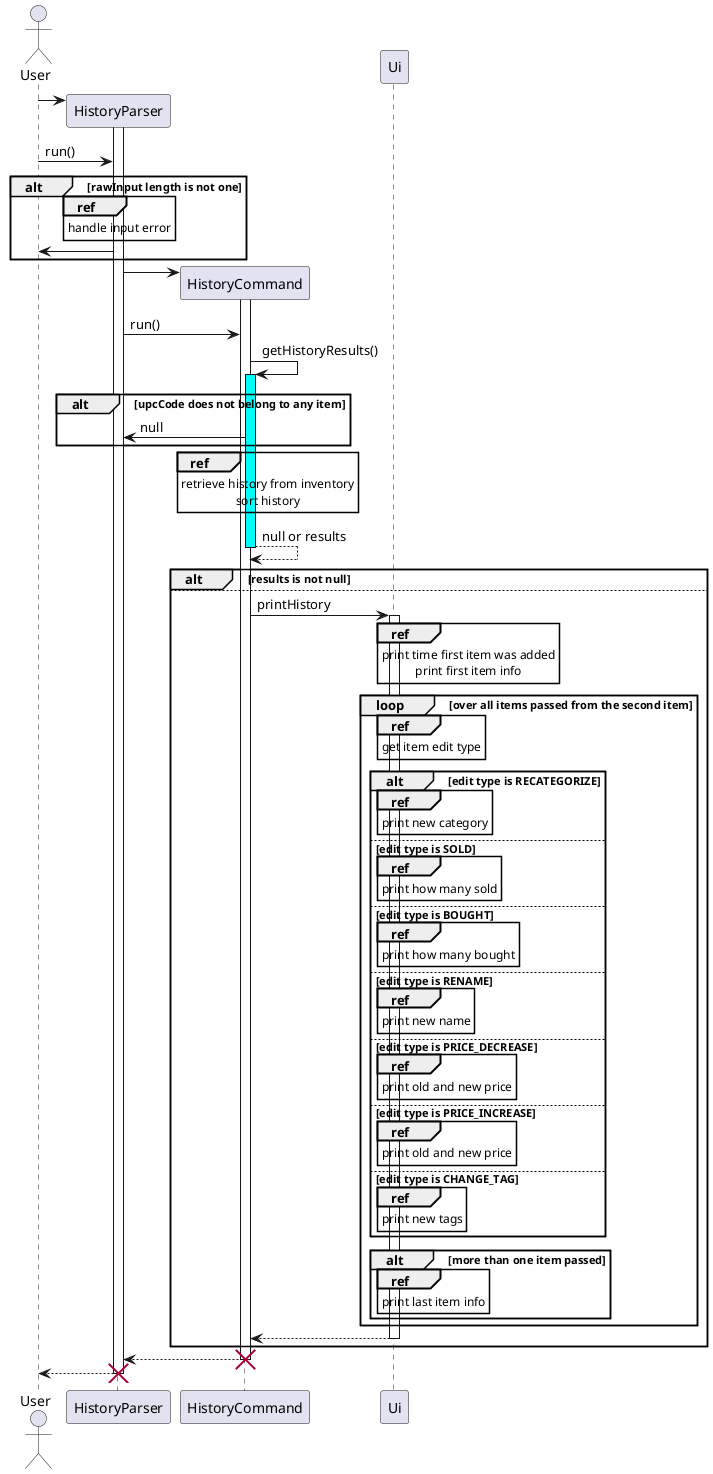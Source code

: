 @startuml
'https://plantuml.com/sequence-diagram

actor User
User -> HistoryParser**
activate HistoryParser
User -> HistoryParser: run()
alt rawInput length is not one
    ref over HistoryParser
        handle input error
    end ref
    HistoryParser -> User
end
HistoryParser -> HistoryCommand**
activate HistoryCommand
HistoryParser -> HistoryCommand: run()
HistoryCommand -> HistoryCommand: getHistoryResults()
activate HistoryCommand #cyan
alt upcCode does not belong to any item
    HistoryCommand -> HistoryParser: null
end
ref over HistoryCommand
    retrieve history from inventory
    sort history
end ref
return null or results
participant Ui
alt results is not null
else
HistoryCommand -> Ui: printHistory
activate Ui
ref over Ui
    print time first item was added
    print first item info
end ref
loop over all items passed from the second item
    ref over Ui
        get item edit type
    end ref
    alt edit type is RECATEGORIZE
        ref over Ui
            print new category
        end ref
    else edit type is SOLD
        ref over Ui
            print how many sold
        end ref
    else edit type is BOUGHT
        ref over Ui
            print how many bought
        end ref
    else edit type is RENAME
        ref over Ui
            print new name
        end ref
    else edit type is PRICE_DECREASE
        ref over Ui
            print old and new price
        end ref
    else edit type is PRICE_INCREASE
        ref over Ui
            print old and new price
        end ref
    else edit type is CHANGE_TAG
        ref over Ui
            print new tags
        end ref
    end
    alt more than one item passed
        ref over Ui
            print last item info
        end ref
    end
end
return
end
return
destroy HistoryCommand
return
destroy HistoryParser
@enduml